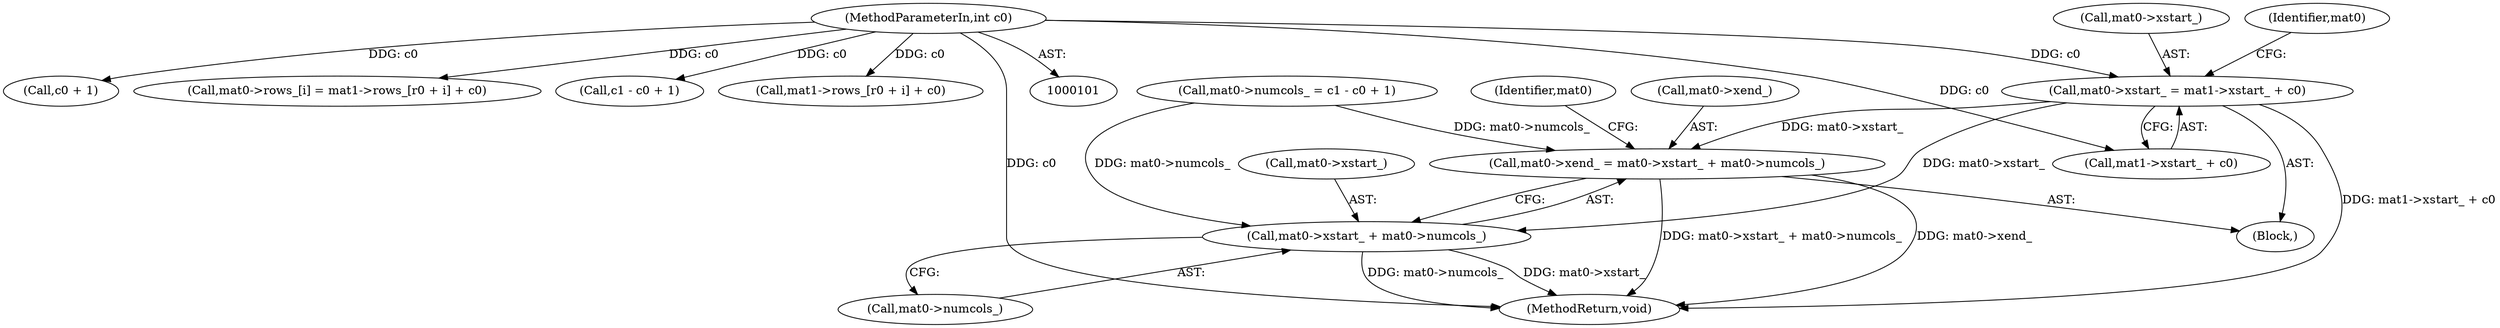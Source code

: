 digraph "0_jasper_d42b2388f7f8e0332c846675133acea151fc557a_17@pointer" {
"1000222" [label="(Call,mat0->xstart_ = mat1->xstart_ + c0)"];
"1000105" [label="(MethodParameterIn,int c0)"];
"1000240" [label="(Call,mat0->xend_ = mat0->xstart_ + mat0->numcols_)"];
"1000244" [label="(Call,mat0->xstart_ + mat0->numcols_)"];
"1000253" [label="(Identifier,mat0)"];
"1000244" [label="(Call,mat0->xstart_ + mat0->numcols_)"];
"1000226" [label="(Call,mat1->xstart_ + c0)"];
"1000223" [label="(Call,mat0->xstart_)"];
"1000171" [label="(Call,c0 + 1)"];
"1000241" [label="(Call,mat0->xend_)"];
"1000105" [label="(MethodParameterIn,int c0)"];
"1000245" [label="(Call,mat0->xstart_)"];
"1000233" [label="(Identifier,mat0)"];
"1000207" [label="(Call,mat0->rows_[i] = mat1->rows_[r0 + i] + c0)"];
"1000108" [label="(Block,)"];
"1000169" [label="(Call,c1 - c0 + 1)"];
"1000213" [label="(Call,mat1->rows_[r0 + i] + c0)"];
"1000262" [label="(MethodReturn,void)"];
"1000240" [label="(Call,mat0->xend_ = mat0->xstart_ + mat0->numcols_)"];
"1000165" [label="(Call,mat0->numcols_ = c1 - c0 + 1)"];
"1000222" [label="(Call,mat0->xstart_ = mat1->xstart_ + c0)"];
"1000248" [label="(Call,mat0->numcols_)"];
"1000222" -> "1000108"  [label="AST: "];
"1000222" -> "1000226"  [label="CFG: "];
"1000223" -> "1000222"  [label="AST: "];
"1000226" -> "1000222"  [label="AST: "];
"1000233" -> "1000222"  [label="CFG: "];
"1000222" -> "1000262"  [label="DDG: mat1->xstart_ + c0"];
"1000105" -> "1000222"  [label="DDG: c0"];
"1000222" -> "1000240"  [label="DDG: mat0->xstart_"];
"1000222" -> "1000244"  [label="DDG: mat0->xstart_"];
"1000105" -> "1000101"  [label="AST: "];
"1000105" -> "1000262"  [label="DDG: c0"];
"1000105" -> "1000169"  [label="DDG: c0"];
"1000105" -> "1000171"  [label="DDG: c0"];
"1000105" -> "1000207"  [label="DDG: c0"];
"1000105" -> "1000213"  [label="DDG: c0"];
"1000105" -> "1000226"  [label="DDG: c0"];
"1000240" -> "1000108"  [label="AST: "];
"1000240" -> "1000244"  [label="CFG: "];
"1000241" -> "1000240"  [label="AST: "];
"1000244" -> "1000240"  [label="AST: "];
"1000253" -> "1000240"  [label="CFG: "];
"1000240" -> "1000262"  [label="DDG: mat0->xstart_ + mat0->numcols_"];
"1000240" -> "1000262"  [label="DDG: mat0->xend_"];
"1000165" -> "1000240"  [label="DDG: mat0->numcols_"];
"1000244" -> "1000248"  [label="CFG: "];
"1000245" -> "1000244"  [label="AST: "];
"1000248" -> "1000244"  [label="AST: "];
"1000244" -> "1000262"  [label="DDG: mat0->numcols_"];
"1000244" -> "1000262"  [label="DDG: mat0->xstart_"];
"1000165" -> "1000244"  [label="DDG: mat0->numcols_"];
}

